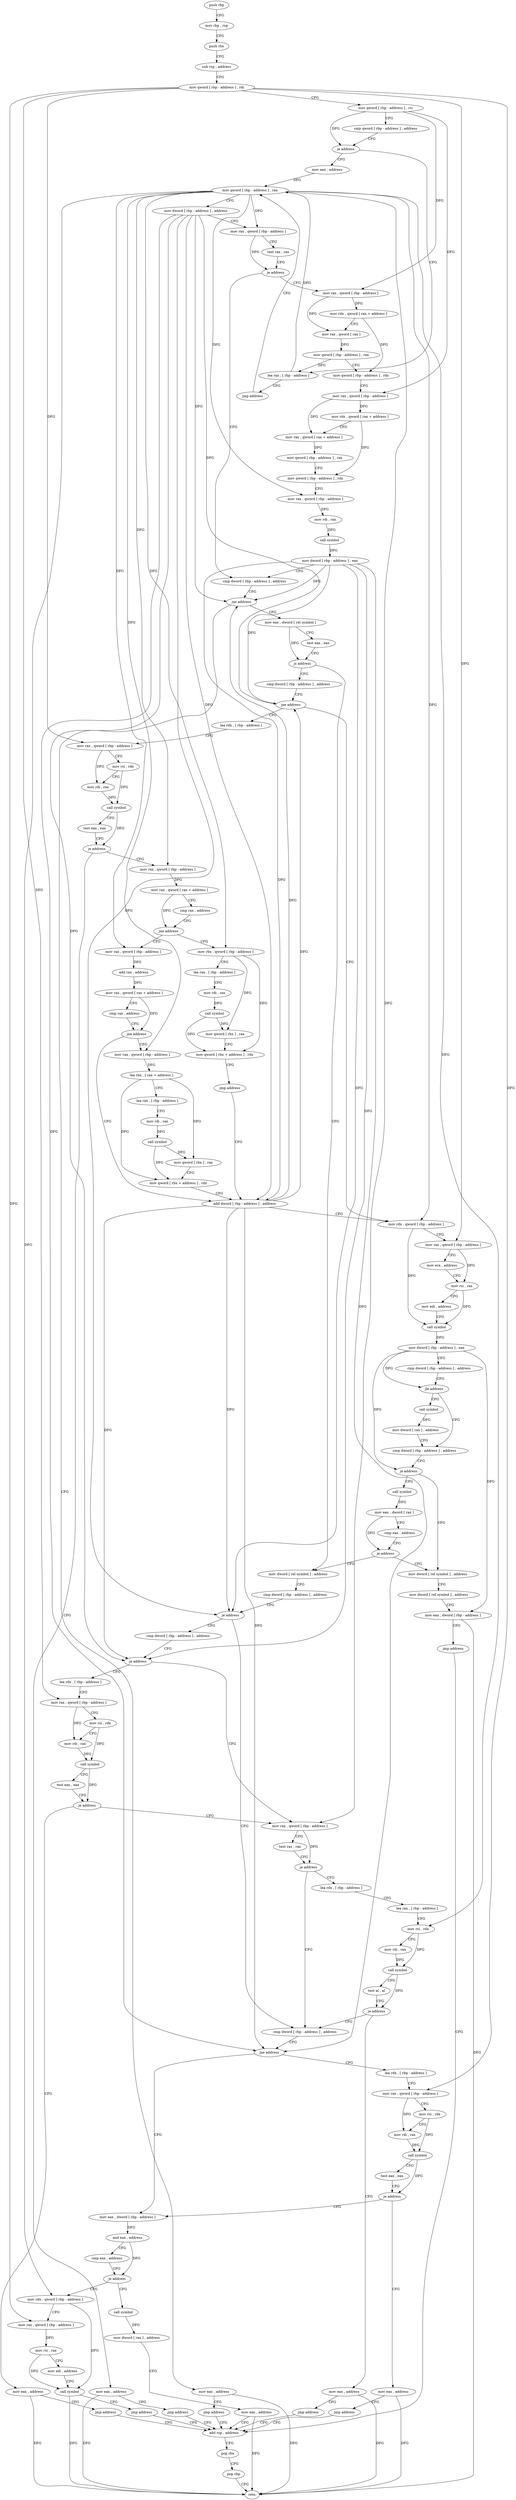 digraph "func" {
"4329255" [label = "push rbp" ]
"4329256" [label = "mov rbp , rsp" ]
"4329259" [label = "push rbx" ]
"4329260" [label = "sub rsp , address" ]
"4329267" [label = "mov qword [ rbp - address ] , rdi" ]
"4329274" [label = "mov qword [ rbp - address ] , rsi" ]
"4329281" [label = "cmp qword [ rbp - address ] , address" ]
"4329289" [label = "je address" ]
"4329297" [label = "mov eax , address" ]
"4329291" [label = "lea rax , [ rbp - address ]" ]
"4329302" [label = "mov qword [ rbp - address ] , rax" ]
"4329295" [label = "jmp address" ]
"4329382" [label = "cmp dword [ rbp - address ] , address" ]
"4329386" [label = "jns address" ]
"4329398" [label = "mov eax , dword [ rel symbol ]" ]
"4329388" [label = "mov eax , address" ]
"4329322" [label = "mov rax , qword [ rbp - address ]" ]
"4329329" [label = "mov rdx , qword [ rax + address ]" ]
"4329333" [label = "mov rax , qword [ rax ]" ]
"4329336" [label = "mov qword [ rbp - address ] , rax" ]
"4329340" [label = "mov qword [ rbp - address ] , rdx" ]
"4329344" [label = "mov rax , qword [ rbp - address ]" ]
"4329351" [label = "mov rdx , qword [ rax + address ]" ]
"4329355" [label = "mov rax , qword [ rax + address ]" ]
"4329359" [label = "mov qword [ rbp - address ] , rax" ]
"4329363" [label = "mov qword [ rbp - address ] , rdx" ]
"4329367" [label = "mov rax , qword [ rbp - address ]" ]
"4329371" [label = "mov rdi , rax" ]
"4329374" [label = "call symbol" ]
"4329379" [label = "mov dword [ rbp - address ] , eax" ]
"4329306" [label = "mov dword [ rbp - address ] , address" ]
"4329313" [label = "mov rax , qword [ rbp - address ]" ]
"4329317" [label = "test rax , rax" ]
"4329320" [label = "je address" ]
"4329404" [label = "test eax , eax" ]
"4329406" [label = "js address" ]
"4329654" [label = "mov dword [ rel symbol ] , address" ]
"4329412" [label = "cmp dword [ rbp - address ] , address" ]
"4329393" [label = "jmp address" ]
"4329859" [label = "add rsp , address" ]
"4329664" [label = "cmp dword [ rbp - address ] , address" ]
"4329668" [label = "je address" ]
"4329757" [label = "cmp dword [ rbp - address ] , address" ]
"4329670" [label = "cmp dword [ rbp - address ] , address" ]
"4329416" [label = "jne address" ]
"4329559" [label = "mov rdx , qword [ rbp - address ]" ]
"4329422" [label = "lea rdx , [ rbp - address ]" ]
"4329866" [label = "pop rbx" ]
"4329867" [label = "pop rbp" ]
"4329868" [label = "retn" ]
"4329761" [label = "jne address" ]
"4329799" [label = "mov eax , dword [ rbp - address ]" ]
"4329763" [label = "lea rdx , [ rbp - address ]" ]
"4329674" [label = "je address" ]
"4329715" [label = "mov rax , qword [ rbp - address ]" ]
"4329676" [label = "lea rdx , [ rbp - address ]" ]
"4329563" [label = "mov rax , qword [ rbp - address ]" ]
"4329570" [label = "mov ecx , address" ]
"4329575" [label = "mov rsi , rax" ]
"4329578" [label = "mov edi , address" ]
"4329583" [label = "call symbol" ]
"4329588" [label = "mov dword [ rbp - address ] , eax" ]
"4329591" [label = "cmp dword [ rbp - address ] , address" ]
"4329595" [label = "jle address" ]
"4329608" [label = "cmp dword [ rbp - address ] , address" ]
"4329597" [label = "call symbol" ]
"4329429" [label = "mov rax , qword [ rbp - address ]" ]
"4329436" [label = "mov rsi , rdx" ]
"4329439" [label = "mov rdi , rax" ]
"4329442" [label = "call symbol" ]
"4329447" [label = "test eax , eax" ]
"4329449" [label = "je address" ]
"4329461" [label = "mov rax , qword [ rbp - address ]" ]
"4329451" [label = "mov eax , address" ]
"4329805" [label = "and eax , address" ]
"4329810" [label = "cmp eax , address" ]
"4329815" [label = "je address" ]
"4329843" [label = "call symbol" ]
"4329817" [label = "mov rdx , qword [ rbp - address ]" ]
"4329770" [label = "mov rax , qword [ rbp - address ]" ]
"4329777" [label = "mov rsi , rdx" ]
"4329780" [label = "mov rdi , rax" ]
"4329783" [label = "call symbol" ]
"4329788" [label = "test eax , eax" ]
"4329790" [label = "je address" ]
"4329792" [label = "mov eax , address" ]
"4329719" [label = "test rax , rax" ]
"4329722" [label = "je address" ]
"4329724" [label = "lea rdx , [ rbp - address ]" ]
"4329683" [label = "mov rax , qword [ rbp - address ]" ]
"4329690" [label = "mov rsi , rdx" ]
"4329693" [label = "mov rdi , rax" ]
"4329696" [label = "call symbol" ]
"4329701" [label = "test eax , eax" ]
"4329703" [label = "je address" ]
"4329705" [label = "mov eax , address" ]
"4329612" [label = "je address" ]
"4329626" [label = "mov dword [ rel symbol ] , address" ]
"4329614" [label = "call symbol" ]
"4329602" [label = "mov dword [ rax ] , address" ]
"4329465" [label = "mov rax , qword [ rax + address ]" ]
"4329469" [label = "cmp rax , address" ]
"4329475" [label = "jne address" ]
"4329505" [label = "mov rax , qword [ rbp - address ]" ]
"4329477" [label = "mov rbx , qword [ rbp - address ]" ]
"4329456" [label = "jmp address" ]
"4329848" [label = "mov dword [ rax ] , address" ]
"4329854" [label = "mov eax , address" ]
"4329821" [label = "mov rax , qword [ rbp - address ]" ]
"4329828" [label = "mov rsi , rax" ]
"4329831" [label = "mov edi , address" ]
"4329836" [label = "call symbol" ]
"4329841" [label = "jmp address" ]
"4329797" [label = "jmp address" ]
"4329728" [label = "lea rax , [ rbp - address ]" ]
"4329735" [label = "mov rsi , rdx" ]
"4329738" [label = "mov rdi , rax" ]
"4329741" [label = "call symbol" ]
"4329746" [label = "test al , al" ]
"4329748" [label = "je address" ]
"4329750" [label = "mov eax , address" ]
"4329710" [label = "jmp address" ]
"4329636" [label = "mov dword [ rel symbol ] , address" ]
"4329646" [label = "mov eax , dword [ rbp - address ]" ]
"4329649" [label = "jmp address" ]
"4329619" [label = "mov eax , dword [ rax ]" ]
"4329621" [label = "cmp eax , address" ]
"4329624" [label = "je address" ]
"4329509" [label = "add rax , address" ]
"4329513" [label = "mov rax , qword [ rax + address ]" ]
"4329517" [label = "cmp rax , address" ]
"4329523" [label = "jne address" ]
"4329555" [label = "add dword [ rbp - address ] , address" ]
"4329525" [label = "mov rax , qword [ rbp - address ]" ]
"4329481" [label = "lea rax , [ rbp - address ]" ]
"4329488" [label = "mov rdi , rax" ]
"4329491" [label = "call symbol" ]
"4329496" [label = "mov qword [ rbx ] , rax" ]
"4329499" [label = "mov qword [ rbx + address ] , rdx" ]
"4329503" [label = "jmp address" ]
"4329755" [label = "jmp address" ]
"4329529" [label = "lea rbx , [ rax + address ]" ]
"4329533" [label = "lea rax , [ rbp - address ]" ]
"4329540" [label = "mov rdi , rax" ]
"4329543" [label = "call symbol" ]
"4329548" [label = "mov qword [ rbx ] , rax" ]
"4329551" [label = "mov qword [ rbx + address ] , rdx" ]
"4329255" -> "4329256" [ label = "CFG" ]
"4329256" -> "4329259" [ label = "CFG" ]
"4329259" -> "4329260" [ label = "CFG" ]
"4329260" -> "4329267" [ label = "CFG" ]
"4329267" -> "4329274" [ label = "CFG" ]
"4329267" -> "4329563" [ label = "DFG" ]
"4329267" -> "4329429" [ label = "DFG" ]
"4329267" -> "4329770" [ label = "DFG" ]
"4329267" -> "4329683" [ label = "DFG" ]
"4329267" -> "4329821" [ label = "DFG" ]
"4329274" -> "4329281" [ label = "CFG" ]
"4329274" -> "4329289" [ label = "DFG" ]
"4329274" -> "4329322" [ label = "DFG" ]
"4329274" -> "4329344" [ label = "DFG" ]
"4329281" -> "4329289" [ label = "CFG" ]
"4329289" -> "4329297" [ label = "CFG" ]
"4329289" -> "4329291" [ label = "CFG" ]
"4329297" -> "4329302" [ label = "DFG" ]
"4329291" -> "4329295" [ label = "CFG" ]
"4329291" -> "4329302" [ label = "DFG" ]
"4329302" -> "4329306" [ label = "CFG" ]
"4329302" -> "4329313" [ label = "DFG" ]
"4329302" -> "4329367" [ label = "DFG" ]
"4329302" -> "4329559" [ label = "DFG" ]
"4329302" -> "4329715" [ label = "DFG" ]
"4329302" -> "4329461" [ label = "DFG" ]
"4329302" -> "4329817" [ label = "DFG" ]
"4329302" -> "4329505" [ label = "DFG" ]
"4329302" -> "4329477" [ label = "DFG" ]
"4329302" -> "4329525" [ label = "DFG" ]
"4329302" -> "4329735" [ label = "DFG" ]
"4329295" -> "4329302" [ label = "CFG" ]
"4329382" -> "4329386" [ label = "CFG" ]
"4329386" -> "4329398" [ label = "CFG" ]
"4329386" -> "4329388" [ label = "CFG" ]
"4329398" -> "4329404" [ label = "CFG" ]
"4329398" -> "4329406" [ label = "DFG" ]
"4329388" -> "4329393" [ label = "CFG" ]
"4329388" -> "4329868" [ label = "DFG" ]
"4329322" -> "4329329" [ label = "DFG" ]
"4329322" -> "4329333" [ label = "DFG" ]
"4329329" -> "4329333" [ label = "CFG" ]
"4329329" -> "4329340" [ label = "DFG" ]
"4329333" -> "4329336" [ label = "DFG" ]
"4329336" -> "4329340" [ label = "CFG" ]
"4329336" -> "4329291" [ label = "DFG" ]
"4329340" -> "4329344" [ label = "CFG" ]
"4329344" -> "4329351" [ label = "DFG" ]
"4329344" -> "4329355" [ label = "DFG" ]
"4329351" -> "4329355" [ label = "CFG" ]
"4329351" -> "4329363" [ label = "DFG" ]
"4329355" -> "4329359" [ label = "DFG" ]
"4329359" -> "4329363" [ label = "CFG" ]
"4329363" -> "4329367" [ label = "CFG" ]
"4329367" -> "4329371" [ label = "DFG" ]
"4329371" -> "4329374" [ label = "DFG" ]
"4329374" -> "4329379" [ label = "DFG" ]
"4329379" -> "4329382" [ label = "CFG" ]
"4329379" -> "4329386" [ label = "DFG" ]
"4329379" -> "4329668" [ label = "DFG" ]
"4329379" -> "4329416" [ label = "DFG" ]
"4329379" -> "4329761" [ label = "DFG" ]
"4329379" -> "4329674" [ label = "DFG" ]
"4329379" -> "4329555" [ label = "DFG" ]
"4329306" -> "4329313" [ label = "CFG" ]
"4329306" -> "4329386" [ label = "DFG" ]
"4329306" -> "4329668" [ label = "DFG" ]
"4329306" -> "4329416" [ label = "DFG" ]
"4329306" -> "4329761" [ label = "DFG" ]
"4329306" -> "4329674" [ label = "DFG" ]
"4329306" -> "4329555" [ label = "DFG" ]
"4329313" -> "4329317" [ label = "CFG" ]
"4329313" -> "4329320" [ label = "DFG" ]
"4329317" -> "4329320" [ label = "CFG" ]
"4329320" -> "4329382" [ label = "CFG" ]
"4329320" -> "4329322" [ label = "CFG" ]
"4329404" -> "4329406" [ label = "CFG" ]
"4329406" -> "4329654" [ label = "CFG" ]
"4329406" -> "4329412" [ label = "CFG" ]
"4329654" -> "4329664" [ label = "CFG" ]
"4329412" -> "4329416" [ label = "CFG" ]
"4329393" -> "4329859" [ label = "CFG" ]
"4329859" -> "4329866" [ label = "CFG" ]
"4329664" -> "4329668" [ label = "CFG" ]
"4329668" -> "4329757" [ label = "CFG" ]
"4329668" -> "4329670" [ label = "CFG" ]
"4329757" -> "4329761" [ label = "CFG" ]
"4329670" -> "4329674" [ label = "CFG" ]
"4329416" -> "4329559" [ label = "CFG" ]
"4329416" -> "4329422" [ label = "CFG" ]
"4329559" -> "4329563" [ label = "CFG" ]
"4329559" -> "4329583" [ label = "DFG" ]
"4329422" -> "4329429" [ label = "CFG" ]
"4329866" -> "4329867" [ label = "CFG" ]
"4329867" -> "4329868" [ label = "CFG" ]
"4329761" -> "4329799" [ label = "CFG" ]
"4329761" -> "4329763" [ label = "CFG" ]
"4329799" -> "4329805" [ label = "DFG" ]
"4329763" -> "4329770" [ label = "CFG" ]
"4329674" -> "4329715" [ label = "CFG" ]
"4329674" -> "4329676" [ label = "CFG" ]
"4329715" -> "4329719" [ label = "CFG" ]
"4329715" -> "4329722" [ label = "DFG" ]
"4329676" -> "4329683" [ label = "CFG" ]
"4329563" -> "4329570" [ label = "CFG" ]
"4329563" -> "4329575" [ label = "DFG" ]
"4329570" -> "4329575" [ label = "CFG" ]
"4329575" -> "4329578" [ label = "CFG" ]
"4329575" -> "4329583" [ label = "DFG" ]
"4329578" -> "4329583" [ label = "CFG" ]
"4329583" -> "4329588" [ label = "DFG" ]
"4329588" -> "4329591" [ label = "CFG" ]
"4329588" -> "4329595" [ label = "DFG" ]
"4329588" -> "4329612" [ label = "DFG" ]
"4329588" -> "4329646" [ label = "DFG" ]
"4329591" -> "4329595" [ label = "CFG" ]
"4329595" -> "4329608" [ label = "CFG" ]
"4329595" -> "4329597" [ label = "CFG" ]
"4329608" -> "4329612" [ label = "CFG" ]
"4329597" -> "4329602" [ label = "DFG" ]
"4329429" -> "4329436" [ label = "CFG" ]
"4329429" -> "4329439" [ label = "DFG" ]
"4329436" -> "4329439" [ label = "CFG" ]
"4329436" -> "4329442" [ label = "DFG" ]
"4329439" -> "4329442" [ label = "DFG" ]
"4329442" -> "4329447" [ label = "CFG" ]
"4329442" -> "4329449" [ label = "DFG" ]
"4329447" -> "4329449" [ label = "CFG" ]
"4329449" -> "4329461" [ label = "CFG" ]
"4329449" -> "4329451" [ label = "CFG" ]
"4329461" -> "4329465" [ label = "DFG" ]
"4329451" -> "4329456" [ label = "CFG" ]
"4329451" -> "4329868" [ label = "DFG" ]
"4329805" -> "4329810" [ label = "CFG" ]
"4329805" -> "4329815" [ label = "DFG" ]
"4329810" -> "4329815" [ label = "CFG" ]
"4329815" -> "4329843" [ label = "CFG" ]
"4329815" -> "4329817" [ label = "CFG" ]
"4329843" -> "4329848" [ label = "DFG" ]
"4329817" -> "4329821" [ label = "CFG" ]
"4329817" -> "4329836" [ label = "DFG" ]
"4329770" -> "4329777" [ label = "CFG" ]
"4329770" -> "4329780" [ label = "DFG" ]
"4329777" -> "4329780" [ label = "CFG" ]
"4329777" -> "4329783" [ label = "DFG" ]
"4329780" -> "4329783" [ label = "DFG" ]
"4329783" -> "4329788" [ label = "CFG" ]
"4329783" -> "4329790" [ label = "DFG" ]
"4329788" -> "4329790" [ label = "CFG" ]
"4329790" -> "4329799" [ label = "CFG" ]
"4329790" -> "4329792" [ label = "CFG" ]
"4329792" -> "4329797" [ label = "CFG" ]
"4329792" -> "4329868" [ label = "DFG" ]
"4329719" -> "4329722" [ label = "CFG" ]
"4329722" -> "4329757" [ label = "CFG" ]
"4329722" -> "4329724" [ label = "CFG" ]
"4329724" -> "4329728" [ label = "CFG" ]
"4329683" -> "4329690" [ label = "CFG" ]
"4329683" -> "4329693" [ label = "DFG" ]
"4329690" -> "4329693" [ label = "CFG" ]
"4329690" -> "4329696" [ label = "DFG" ]
"4329693" -> "4329696" [ label = "DFG" ]
"4329696" -> "4329701" [ label = "CFG" ]
"4329696" -> "4329703" [ label = "DFG" ]
"4329701" -> "4329703" [ label = "CFG" ]
"4329703" -> "4329715" [ label = "CFG" ]
"4329703" -> "4329705" [ label = "CFG" ]
"4329705" -> "4329710" [ label = "CFG" ]
"4329705" -> "4329868" [ label = "DFG" ]
"4329612" -> "4329626" [ label = "CFG" ]
"4329612" -> "4329614" [ label = "CFG" ]
"4329626" -> "4329636" [ label = "CFG" ]
"4329614" -> "4329619" [ label = "DFG" ]
"4329602" -> "4329608" [ label = "CFG" ]
"4329465" -> "4329469" [ label = "CFG" ]
"4329465" -> "4329475" [ label = "DFG" ]
"4329469" -> "4329475" [ label = "CFG" ]
"4329475" -> "4329505" [ label = "CFG" ]
"4329475" -> "4329477" [ label = "CFG" ]
"4329505" -> "4329509" [ label = "DFG" ]
"4329477" -> "4329481" [ label = "CFG" ]
"4329477" -> "4329496" [ label = "DFG" ]
"4329477" -> "4329499" [ label = "DFG" ]
"4329456" -> "4329859" [ label = "CFG" ]
"4329848" -> "4329854" [ label = "CFG" ]
"4329854" -> "4329859" [ label = "CFG" ]
"4329854" -> "4329868" [ label = "DFG" ]
"4329821" -> "4329828" [ label = "DFG" ]
"4329828" -> "4329831" [ label = "CFG" ]
"4329828" -> "4329836" [ label = "DFG" ]
"4329831" -> "4329836" [ label = "CFG" ]
"4329836" -> "4329841" [ label = "CFG" ]
"4329836" -> "4329868" [ label = "DFG" ]
"4329841" -> "4329859" [ label = "CFG" ]
"4329797" -> "4329859" [ label = "CFG" ]
"4329728" -> "4329735" [ label = "CFG" ]
"4329735" -> "4329738" [ label = "CFG" ]
"4329735" -> "4329741" [ label = "DFG" ]
"4329738" -> "4329741" [ label = "DFG" ]
"4329741" -> "4329746" [ label = "CFG" ]
"4329741" -> "4329748" [ label = "DFG" ]
"4329746" -> "4329748" [ label = "CFG" ]
"4329748" -> "4329757" [ label = "CFG" ]
"4329748" -> "4329750" [ label = "CFG" ]
"4329750" -> "4329755" [ label = "CFG" ]
"4329750" -> "4329868" [ label = "DFG" ]
"4329710" -> "4329859" [ label = "CFG" ]
"4329636" -> "4329646" [ label = "CFG" ]
"4329646" -> "4329649" [ label = "CFG" ]
"4329646" -> "4329868" [ label = "DFG" ]
"4329649" -> "4329859" [ label = "CFG" ]
"4329619" -> "4329621" [ label = "CFG" ]
"4329619" -> "4329624" [ label = "DFG" ]
"4329621" -> "4329624" [ label = "CFG" ]
"4329624" -> "4329654" [ label = "CFG" ]
"4329624" -> "4329626" [ label = "CFG" ]
"4329509" -> "4329513" [ label = "DFG" ]
"4329513" -> "4329517" [ label = "CFG" ]
"4329513" -> "4329523" [ label = "DFG" ]
"4329517" -> "4329523" [ label = "CFG" ]
"4329523" -> "4329555" [ label = "CFG" ]
"4329523" -> "4329525" [ label = "CFG" ]
"4329555" -> "4329559" [ label = "CFG" ]
"4329555" -> "4329386" [ label = "DFG" ]
"4329555" -> "4329668" [ label = "DFG" ]
"4329555" -> "4329416" [ label = "DFG" ]
"4329555" -> "4329761" [ label = "DFG" ]
"4329555" -> "4329674" [ label = "DFG" ]
"4329525" -> "4329529" [ label = "DFG" ]
"4329481" -> "4329488" [ label = "CFG" ]
"4329488" -> "4329491" [ label = "DFG" ]
"4329491" -> "4329496" [ label = "DFG" ]
"4329491" -> "4329499" [ label = "DFG" ]
"4329496" -> "4329499" [ label = "CFG" ]
"4329499" -> "4329503" [ label = "CFG" ]
"4329503" -> "4329555" [ label = "CFG" ]
"4329755" -> "4329859" [ label = "CFG" ]
"4329529" -> "4329533" [ label = "CFG" ]
"4329529" -> "4329548" [ label = "DFG" ]
"4329529" -> "4329551" [ label = "DFG" ]
"4329533" -> "4329540" [ label = "CFG" ]
"4329540" -> "4329543" [ label = "DFG" ]
"4329543" -> "4329548" [ label = "DFG" ]
"4329543" -> "4329551" [ label = "DFG" ]
"4329548" -> "4329551" [ label = "CFG" ]
"4329551" -> "4329555" [ label = "CFG" ]
}
